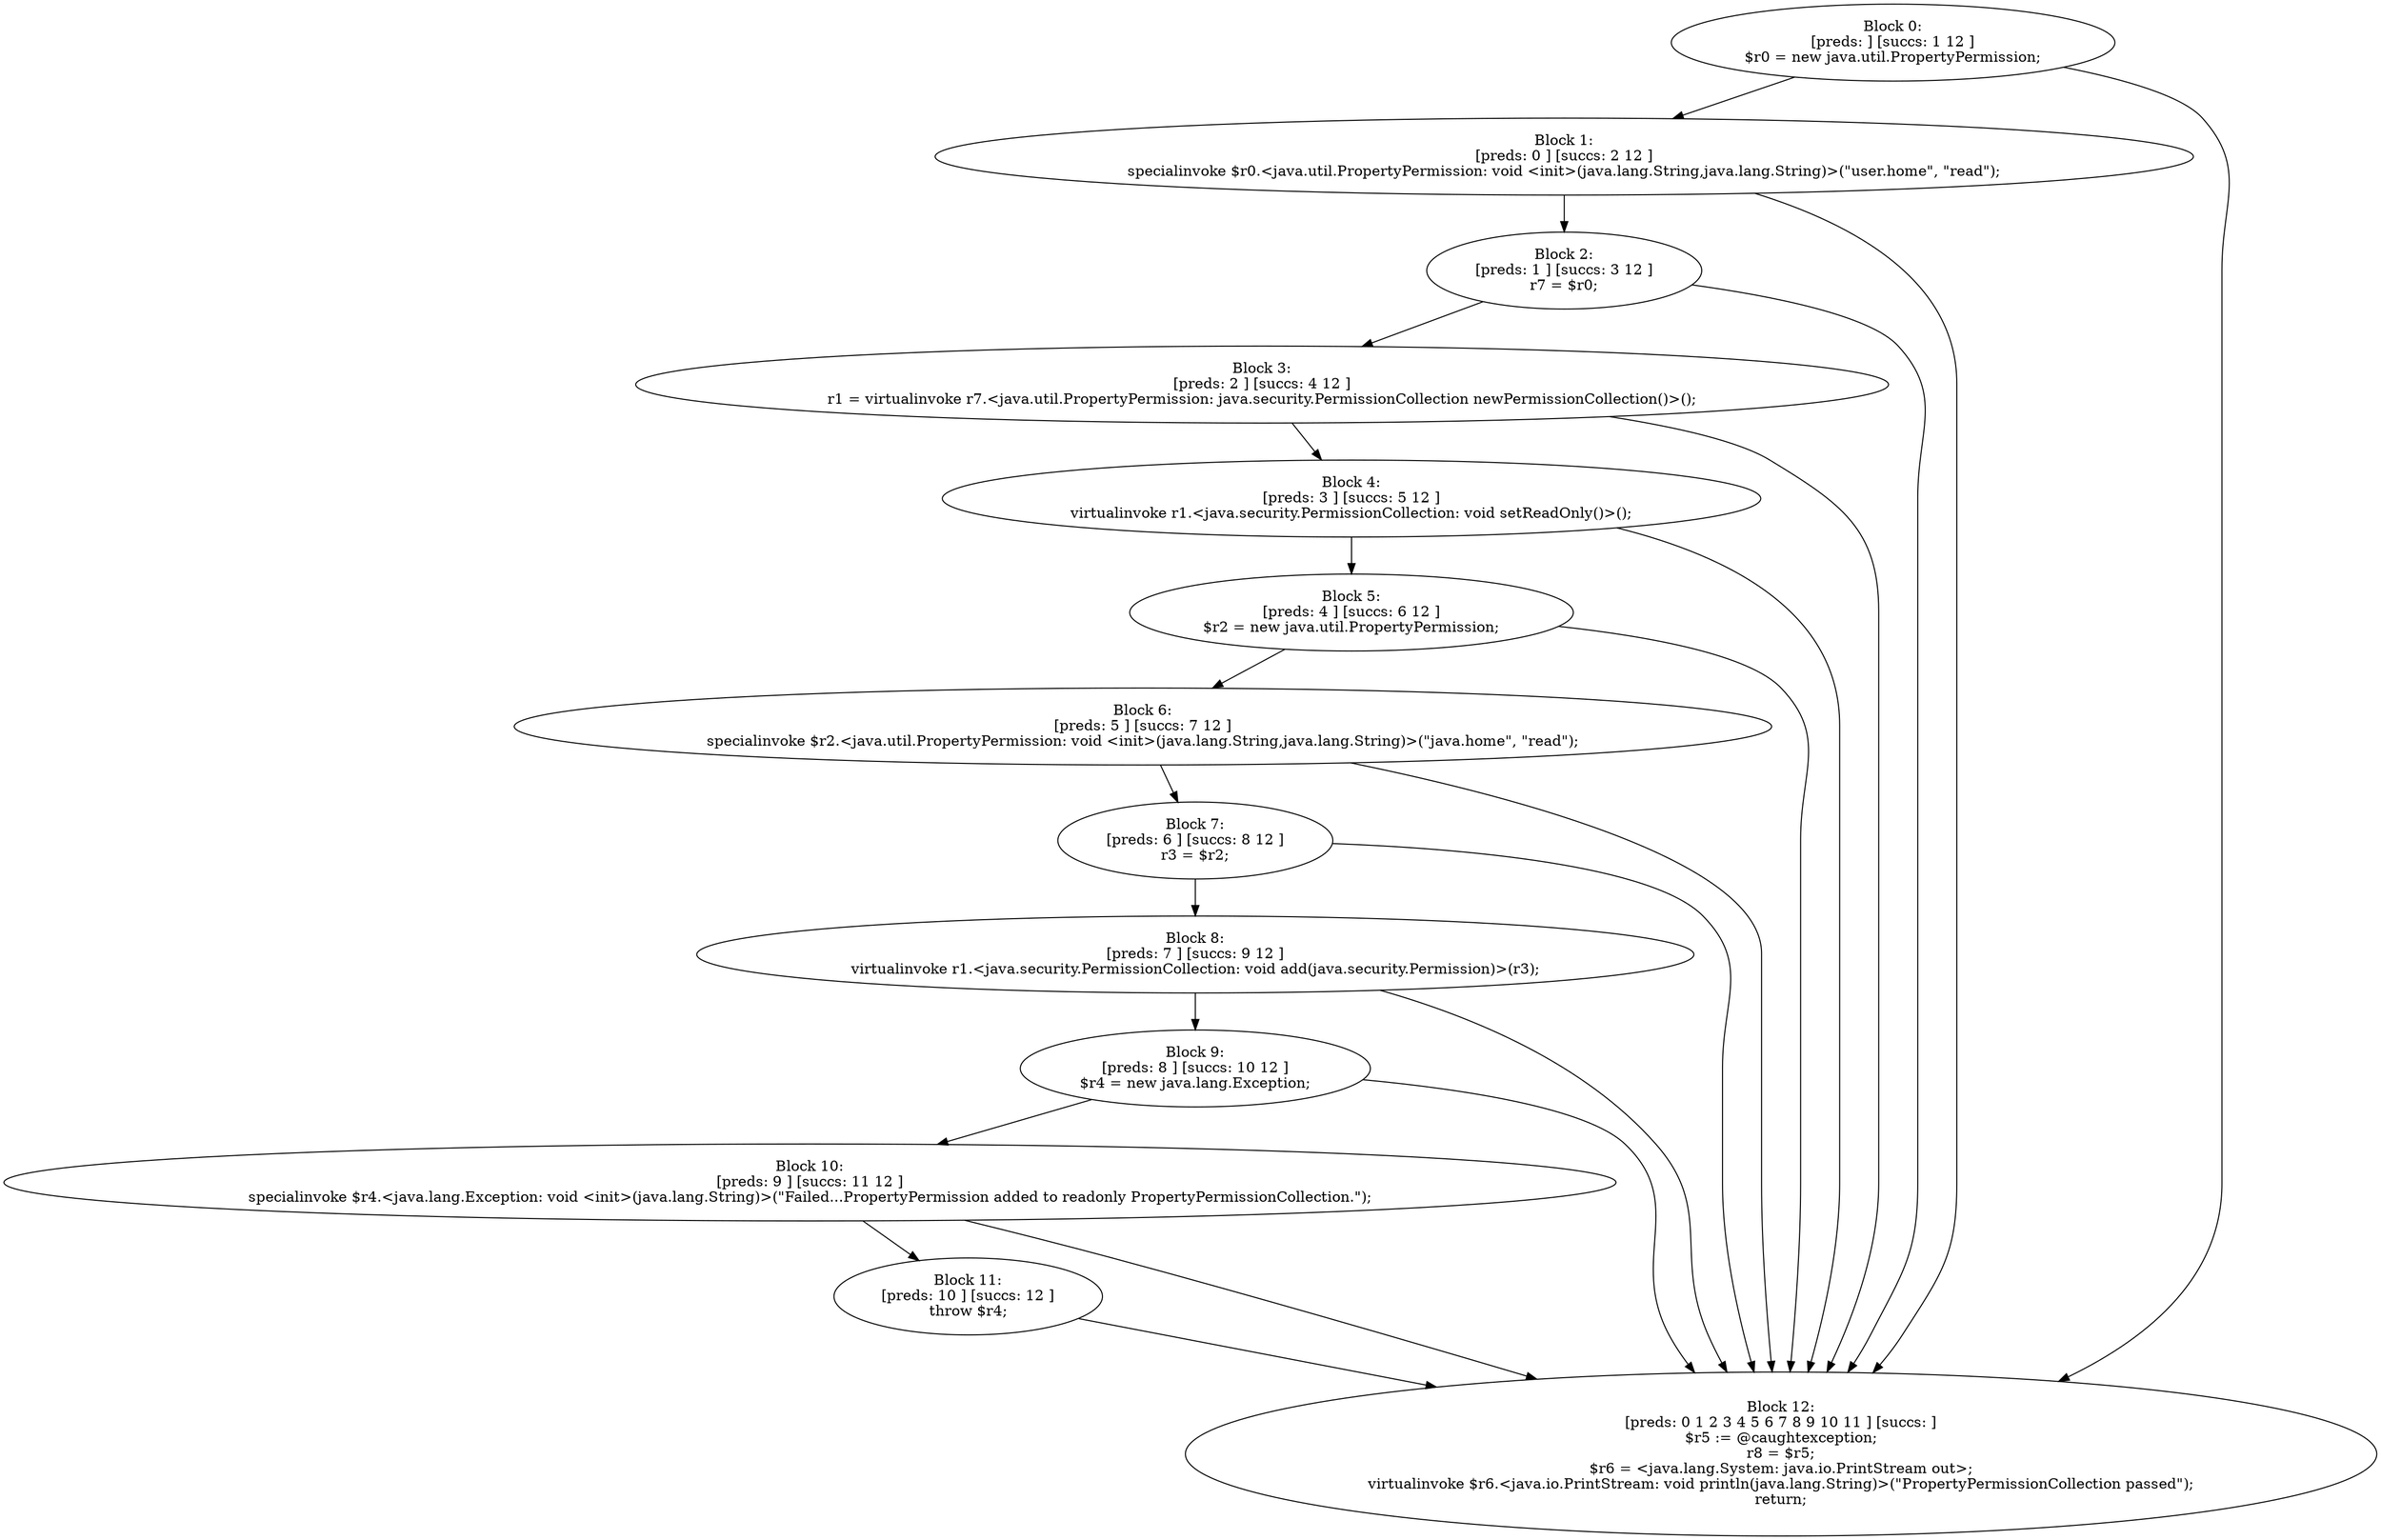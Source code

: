 digraph "unitGraph" {
    "Block 0:
[preds: ] [succs: 1 12 ]
$r0 = new java.util.PropertyPermission;
"
    "Block 1:
[preds: 0 ] [succs: 2 12 ]
specialinvoke $r0.<java.util.PropertyPermission: void <init>(java.lang.String,java.lang.String)>(\"user.home\", \"read\");
"
    "Block 2:
[preds: 1 ] [succs: 3 12 ]
r7 = $r0;
"
    "Block 3:
[preds: 2 ] [succs: 4 12 ]
r1 = virtualinvoke r7.<java.util.PropertyPermission: java.security.PermissionCollection newPermissionCollection()>();
"
    "Block 4:
[preds: 3 ] [succs: 5 12 ]
virtualinvoke r1.<java.security.PermissionCollection: void setReadOnly()>();
"
    "Block 5:
[preds: 4 ] [succs: 6 12 ]
$r2 = new java.util.PropertyPermission;
"
    "Block 6:
[preds: 5 ] [succs: 7 12 ]
specialinvoke $r2.<java.util.PropertyPermission: void <init>(java.lang.String,java.lang.String)>(\"java.home\", \"read\");
"
    "Block 7:
[preds: 6 ] [succs: 8 12 ]
r3 = $r2;
"
    "Block 8:
[preds: 7 ] [succs: 9 12 ]
virtualinvoke r1.<java.security.PermissionCollection: void add(java.security.Permission)>(r3);
"
    "Block 9:
[preds: 8 ] [succs: 10 12 ]
$r4 = new java.lang.Exception;
"
    "Block 10:
[preds: 9 ] [succs: 11 12 ]
specialinvoke $r4.<java.lang.Exception: void <init>(java.lang.String)>(\"Failed...PropertyPermission added to readonly PropertyPermissionCollection.\");
"
    "Block 11:
[preds: 10 ] [succs: 12 ]
throw $r4;
"
    "Block 12:
[preds: 0 1 2 3 4 5 6 7 8 9 10 11 ] [succs: ]
$r5 := @caughtexception;
r8 = $r5;
$r6 = <java.lang.System: java.io.PrintStream out>;
virtualinvoke $r6.<java.io.PrintStream: void println(java.lang.String)>(\"PropertyPermissionCollection passed\");
return;
"
    "Block 0:
[preds: ] [succs: 1 12 ]
$r0 = new java.util.PropertyPermission;
"->"Block 1:
[preds: 0 ] [succs: 2 12 ]
specialinvoke $r0.<java.util.PropertyPermission: void <init>(java.lang.String,java.lang.String)>(\"user.home\", \"read\");
";
    "Block 0:
[preds: ] [succs: 1 12 ]
$r0 = new java.util.PropertyPermission;
"->"Block 12:
[preds: 0 1 2 3 4 5 6 7 8 9 10 11 ] [succs: ]
$r5 := @caughtexception;
r8 = $r5;
$r6 = <java.lang.System: java.io.PrintStream out>;
virtualinvoke $r6.<java.io.PrintStream: void println(java.lang.String)>(\"PropertyPermissionCollection passed\");
return;
";
    "Block 1:
[preds: 0 ] [succs: 2 12 ]
specialinvoke $r0.<java.util.PropertyPermission: void <init>(java.lang.String,java.lang.String)>(\"user.home\", \"read\");
"->"Block 2:
[preds: 1 ] [succs: 3 12 ]
r7 = $r0;
";
    "Block 1:
[preds: 0 ] [succs: 2 12 ]
specialinvoke $r0.<java.util.PropertyPermission: void <init>(java.lang.String,java.lang.String)>(\"user.home\", \"read\");
"->"Block 12:
[preds: 0 1 2 3 4 5 6 7 8 9 10 11 ] [succs: ]
$r5 := @caughtexception;
r8 = $r5;
$r6 = <java.lang.System: java.io.PrintStream out>;
virtualinvoke $r6.<java.io.PrintStream: void println(java.lang.String)>(\"PropertyPermissionCollection passed\");
return;
";
    "Block 2:
[preds: 1 ] [succs: 3 12 ]
r7 = $r0;
"->"Block 3:
[preds: 2 ] [succs: 4 12 ]
r1 = virtualinvoke r7.<java.util.PropertyPermission: java.security.PermissionCollection newPermissionCollection()>();
";
    "Block 2:
[preds: 1 ] [succs: 3 12 ]
r7 = $r0;
"->"Block 12:
[preds: 0 1 2 3 4 5 6 7 8 9 10 11 ] [succs: ]
$r5 := @caughtexception;
r8 = $r5;
$r6 = <java.lang.System: java.io.PrintStream out>;
virtualinvoke $r6.<java.io.PrintStream: void println(java.lang.String)>(\"PropertyPermissionCollection passed\");
return;
";
    "Block 3:
[preds: 2 ] [succs: 4 12 ]
r1 = virtualinvoke r7.<java.util.PropertyPermission: java.security.PermissionCollection newPermissionCollection()>();
"->"Block 4:
[preds: 3 ] [succs: 5 12 ]
virtualinvoke r1.<java.security.PermissionCollection: void setReadOnly()>();
";
    "Block 3:
[preds: 2 ] [succs: 4 12 ]
r1 = virtualinvoke r7.<java.util.PropertyPermission: java.security.PermissionCollection newPermissionCollection()>();
"->"Block 12:
[preds: 0 1 2 3 4 5 6 7 8 9 10 11 ] [succs: ]
$r5 := @caughtexception;
r8 = $r5;
$r6 = <java.lang.System: java.io.PrintStream out>;
virtualinvoke $r6.<java.io.PrintStream: void println(java.lang.String)>(\"PropertyPermissionCollection passed\");
return;
";
    "Block 4:
[preds: 3 ] [succs: 5 12 ]
virtualinvoke r1.<java.security.PermissionCollection: void setReadOnly()>();
"->"Block 5:
[preds: 4 ] [succs: 6 12 ]
$r2 = new java.util.PropertyPermission;
";
    "Block 4:
[preds: 3 ] [succs: 5 12 ]
virtualinvoke r1.<java.security.PermissionCollection: void setReadOnly()>();
"->"Block 12:
[preds: 0 1 2 3 4 5 6 7 8 9 10 11 ] [succs: ]
$r5 := @caughtexception;
r8 = $r5;
$r6 = <java.lang.System: java.io.PrintStream out>;
virtualinvoke $r6.<java.io.PrintStream: void println(java.lang.String)>(\"PropertyPermissionCollection passed\");
return;
";
    "Block 5:
[preds: 4 ] [succs: 6 12 ]
$r2 = new java.util.PropertyPermission;
"->"Block 6:
[preds: 5 ] [succs: 7 12 ]
specialinvoke $r2.<java.util.PropertyPermission: void <init>(java.lang.String,java.lang.String)>(\"java.home\", \"read\");
";
    "Block 5:
[preds: 4 ] [succs: 6 12 ]
$r2 = new java.util.PropertyPermission;
"->"Block 12:
[preds: 0 1 2 3 4 5 6 7 8 9 10 11 ] [succs: ]
$r5 := @caughtexception;
r8 = $r5;
$r6 = <java.lang.System: java.io.PrintStream out>;
virtualinvoke $r6.<java.io.PrintStream: void println(java.lang.String)>(\"PropertyPermissionCollection passed\");
return;
";
    "Block 6:
[preds: 5 ] [succs: 7 12 ]
specialinvoke $r2.<java.util.PropertyPermission: void <init>(java.lang.String,java.lang.String)>(\"java.home\", \"read\");
"->"Block 7:
[preds: 6 ] [succs: 8 12 ]
r3 = $r2;
";
    "Block 6:
[preds: 5 ] [succs: 7 12 ]
specialinvoke $r2.<java.util.PropertyPermission: void <init>(java.lang.String,java.lang.String)>(\"java.home\", \"read\");
"->"Block 12:
[preds: 0 1 2 3 4 5 6 7 8 9 10 11 ] [succs: ]
$r5 := @caughtexception;
r8 = $r5;
$r6 = <java.lang.System: java.io.PrintStream out>;
virtualinvoke $r6.<java.io.PrintStream: void println(java.lang.String)>(\"PropertyPermissionCollection passed\");
return;
";
    "Block 7:
[preds: 6 ] [succs: 8 12 ]
r3 = $r2;
"->"Block 8:
[preds: 7 ] [succs: 9 12 ]
virtualinvoke r1.<java.security.PermissionCollection: void add(java.security.Permission)>(r3);
";
    "Block 7:
[preds: 6 ] [succs: 8 12 ]
r3 = $r2;
"->"Block 12:
[preds: 0 1 2 3 4 5 6 7 8 9 10 11 ] [succs: ]
$r5 := @caughtexception;
r8 = $r5;
$r6 = <java.lang.System: java.io.PrintStream out>;
virtualinvoke $r6.<java.io.PrintStream: void println(java.lang.String)>(\"PropertyPermissionCollection passed\");
return;
";
    "Block 8:
[preds: 7 ] [succs: 9 12 ]
virtualinvoke r1.<java.security.PermissionCollection: void add(java.security.Permission)>(r3);
"->"Block 9:
[preds: 8 ] [succs: 10 12 ]
$r4 = new java.lang.Exception;
";
    "Block 8:
[preds: 7 ] [succs: 9 12 ]
virtualinvoke r1.<java.security.PermissionCollection: void add(java.security.Permission)>(r3);
"->"Block 12:
[preds: 0 1 2 3 4 5 6 7 8 9 10 11 ] [succs: ]
$r5 := @caughtexception;
r8 = $r5;
$r6 = <java.lang.System: java.io.PrintStream out>;
virtualinvoke $r6.<java.io.PrintStream: void println(java.lang.String)>(\"PropertyPermissionCollection passed\");
return;
";
    "Block 9:
[preds: 8 ] [succs: 10 12 ]
$r4 = new java.lang.Exception;
"->"Block 10:
[preds: 9 ] [succs: 11 12 ]
specialinvoke $r4.<java.lang.Exception: void <init>(java.lang.String)>(\"Failed...PropertyPermission added to readonly PropertyPermissionCollection.\");
";
    "Block 9:
[preds: 8 ] [succs: 10 12 ]
$r4 = new java.lang.Exception;
"->"Block 12:
[preds: 0 1 2 3 4 5 6 7 8 9 10 11 ] [succs: ]
$r5 := @caughtexception;
r8 = $r5;
$r6 = <java.lang.System: java.io.PrintStream out>;
virtualinvoke $r6.<java.io.PrintStream: void println(java.lang.String)>(\"PropertyPermissionCollection passed\");
return;
";
    "Block 10:
[preds: 9 ] [succs: 11 12 ]
specialinvoke $r4.<java.lang.Exception: void <init>(java.lang.String)>(\"Failed...PropertyPermission added to readonly PropertyPermissionCollection.\");
"->"Block 11:
[preds: 10 ] [succs: 12 ]
throw $r4;
";
    "Block 10:
[preds: 9 ] [succs: 11 12 ]
specialinvoke $r4.<java.lang.Exception: void <init>(java.lang.String)>(\"Failed...PropertyPermission added to readonly PropertyPermissionCollection.\");
"->"Block 12:
[preds: 0 1 2 3 4 5 6 7 8 9 10 11 ] [succs: ]
$r5 := @caughtexception;
r8 = $r5;
$r6 = <java.lang.System: java.io.PrintStream out>;
virtualinvoke $r6.<java.io.PrintStream: void println(java.lang.String)>(\"PropertyPermissionCollection passed\");
return;
";
    "Block 11:
[preds: 10 ] [succs: 12 ]
throw $r4;
"->"Block 12:
[preds: 0 1 2 3 4 5 6 7 8 9 10 11 ] [succs: ]
$r5 := @caughtexception;
r8 = $r5;
$r6 = <java.lang.System: java.io.PrintStream out>;
virtualinvoke $r6.<java.io.PrintStream: void println(java.lang.String)>(\"PropertyPermissionCollection passed\");
return;
";
}
